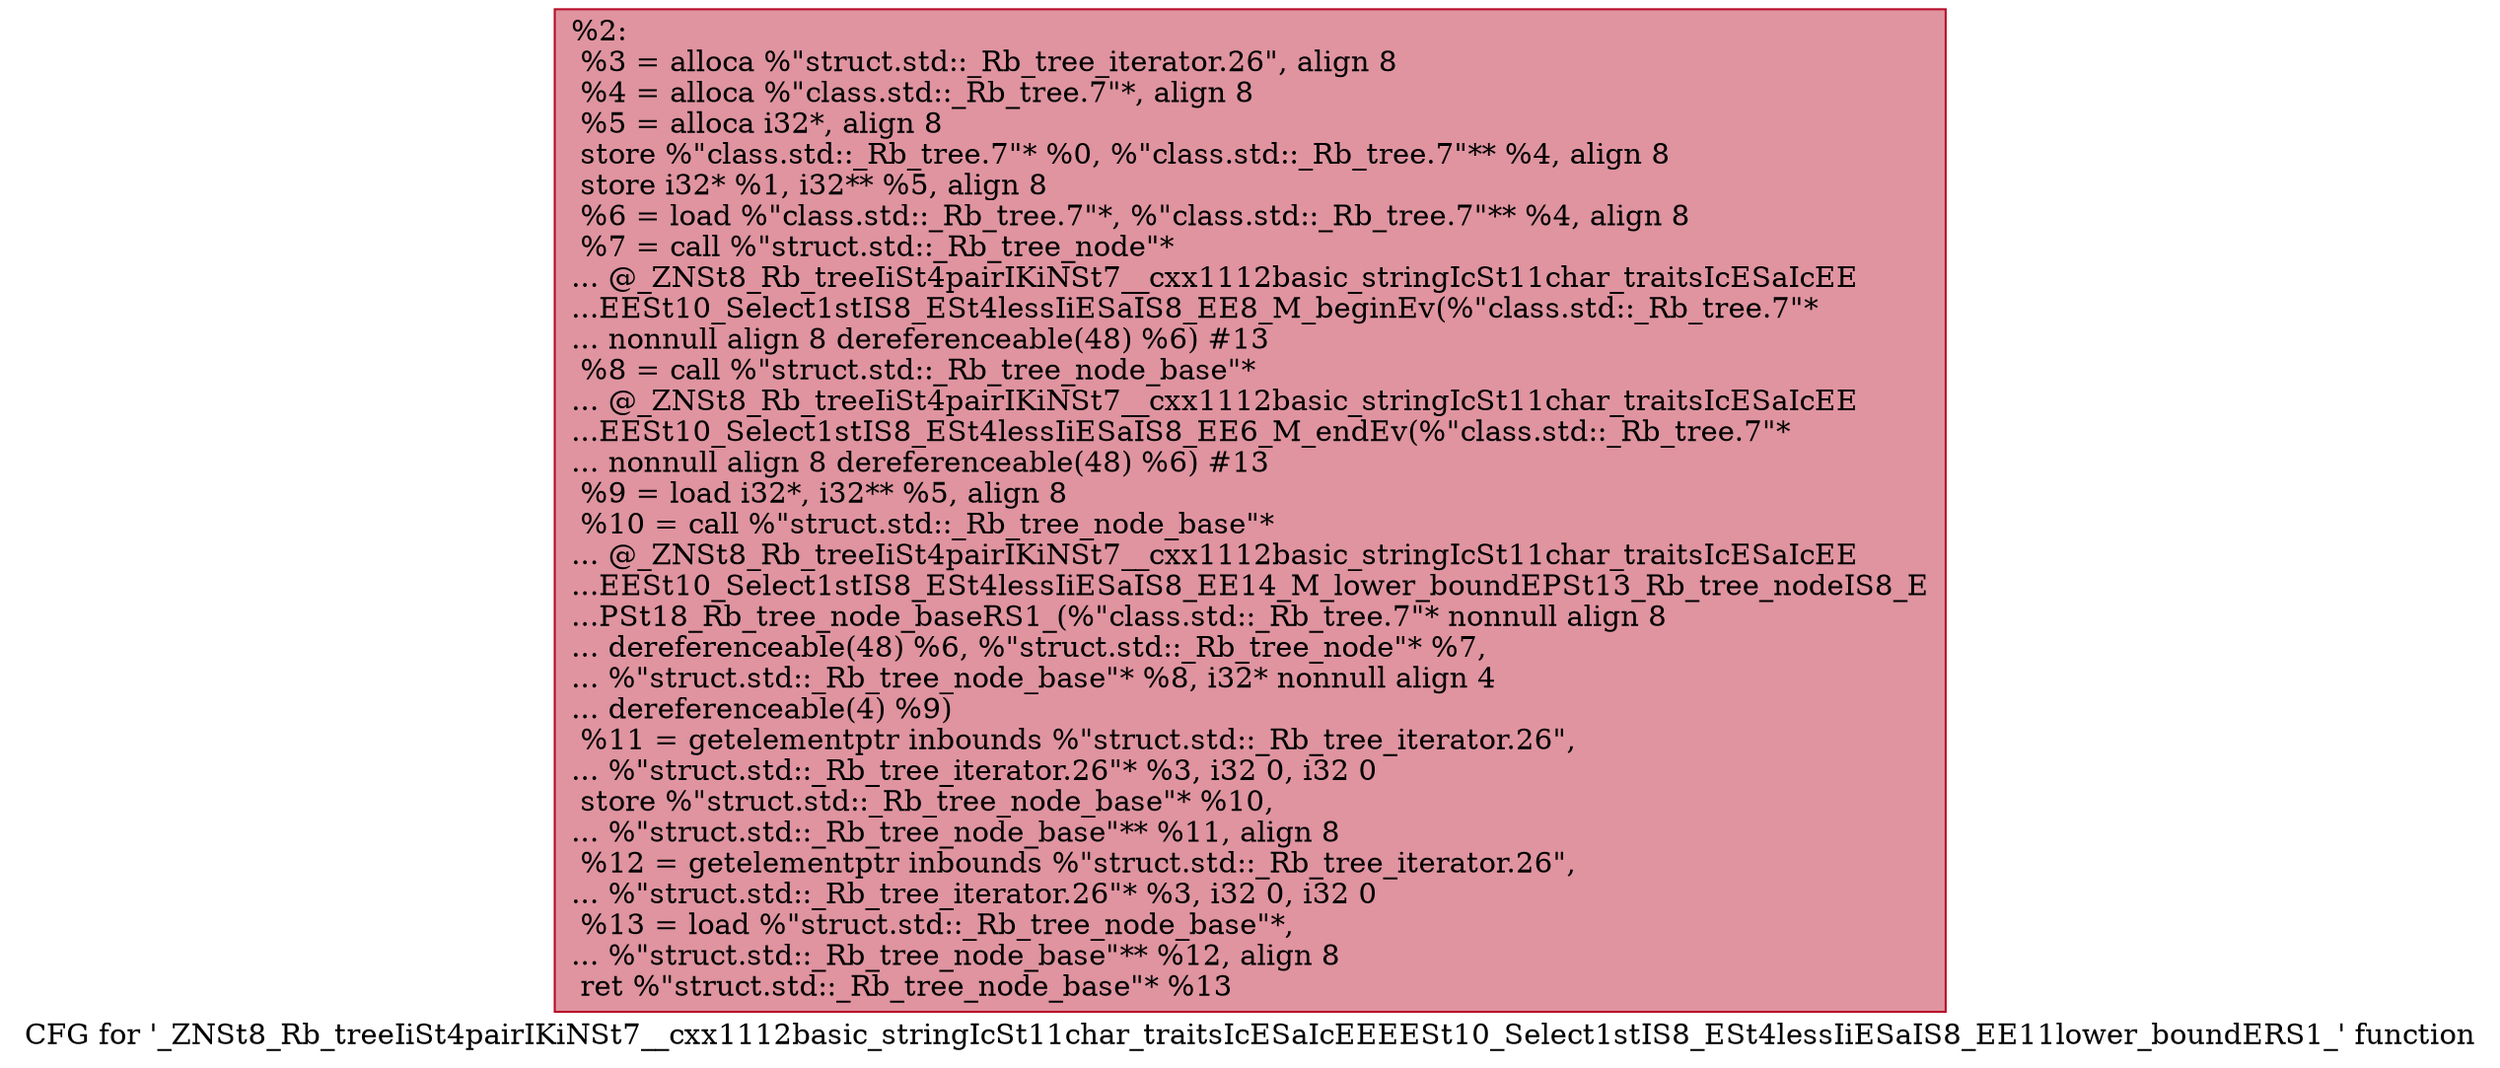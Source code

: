digraph "CFG for '_ZNSt8_Rb_treeIiSt4pairIKiNSt7__cxx1112basic_stringIcSt11char_traitsIcESaIcEEEESt10_Select1stIS8_ESt4lessIiESaIS8_EE11lower_boundERS1_' function" {
	label="CFG for '_ZNSt8_Rb_treeIiSt4pairIKiNSt7__cxx1112basic_stringIcSt11char_traitsIcESaIcEEEESt10_Select1stIS8_ESt4lessIiESaIS8_EE11lower_boundERS1_' function";

	Node0x555b06de4de0 [shape=record,color="#b70d28ff", style=filled, fillcolor="#b70d2870",label="{%2:\l  %3 = alloca %\"struct.std::_Rb_tree_iterator.26\", align 8\l  %4 = alloca %\"class.std::_Rb_tree.7\"*, align 8\l  %5 = alloca i32*, align 8\l  store %\"class.std::_Rb_tree.7\"* %0, %\"class.std::_Rb_tree.7\"** %4, align 8\l  store i32* %1, i32** %5, align 8\l  %6 = load %\"class.std::_Rb_tree.7\"*, %\"class.std::_Rb_tree.7\"** %4, align 8\l  %7 = call %\"struct.std::_Rb_tree_node\"*\l... @_ZNSt8_Rb_treeIiSt4pairIKiNSt7__cxx1112basic_stringIcSt11char_traitsIcESaIcEE\l...EESt10_Select1stIS8_ESt4lessIiESaIS8_EE8_M_beginEv(%\"class.std::_Rb_tree.7\"*\l... nonnull align 8 dereferenceable(48) %6) #13\l  %8 = call %\"struct.std::_Rb_tree_node_base\"*\l... @_ZNSt8_Rb_treeIiSt4pairIKiNSt7__cxx1112basic_stringIcSt11char_traitsIcESaIcEE\l...EESt10_Select1stIS8_ESt4lessIiESaIS8_EE6_M_endEv(%\"class.std::_Rb_tree.7\"*\l... nonnull align 8 dereferenceable(48) %6) #13\l  %9 = load i32*, i32** %5, align 8\l  %10 = call %\"struct.std::_Rb_tree_node_base\"*\l... @_ZNSt8_Rb_treeIiSt4pairIKiNSt7__cxx1112basic_stringIcSt11char_traitsIcESaIcEE\l...EESt10_Select1stIS8_ESt4lessIiESaIS8_EE14_M_lower_boundEPSt13_Rb_tree_nodeIS8_E\l...PSt18_Rb_tree_node_baseRS1_(%\"class.std::_Rb_tree.7\"* nonnull align 8\l... dereferenceable(48) %6, %\"struct.std::_Rb_tree_node\"* %7,\l... %\"struct.std::_Rb_tree_node_base\"* %8, i32* nonnull align 4\l... dereferenceable(4) %9)\l  %11 = getelementptr inbounds %\"struct.std::_Rb_tree_iterator.26\",\l... %\"struct.std::_Rb_tree_iterator.26\"* %3, i32 0, i32 0\l  store %\"struct.std::_Rb_tree_node_base\"* %10,\l... %\"struct.std::_Rb_tree_node_base\"** %11, align 8\l  %12 = getelementptr inbounds %\"struct.std::_Rb_tree_iterator.26\",\l... %\"struct.std::_Rb_tree_iterator.26\"* %3, i32 0, i32 0\l  %13 = load %\"struct.std::_Rb_tree_node_base\"*,\l... %\"struct.std::_Rb_tree_node_base\"** %12, align 8\l  ret %\"struct.std::_Rb_tree_node_base\"* %13\l}"];
}
